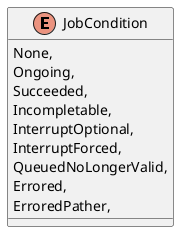 @startuml
enum JobCondition {
    None,
    Ongoing,
    Succeeded,
    Incompletable,
    InterruptOptional,
    InterruptForced,
    QueuedNoLongerValid,
    Errored,
    ErroredPather,
}
@enduml
